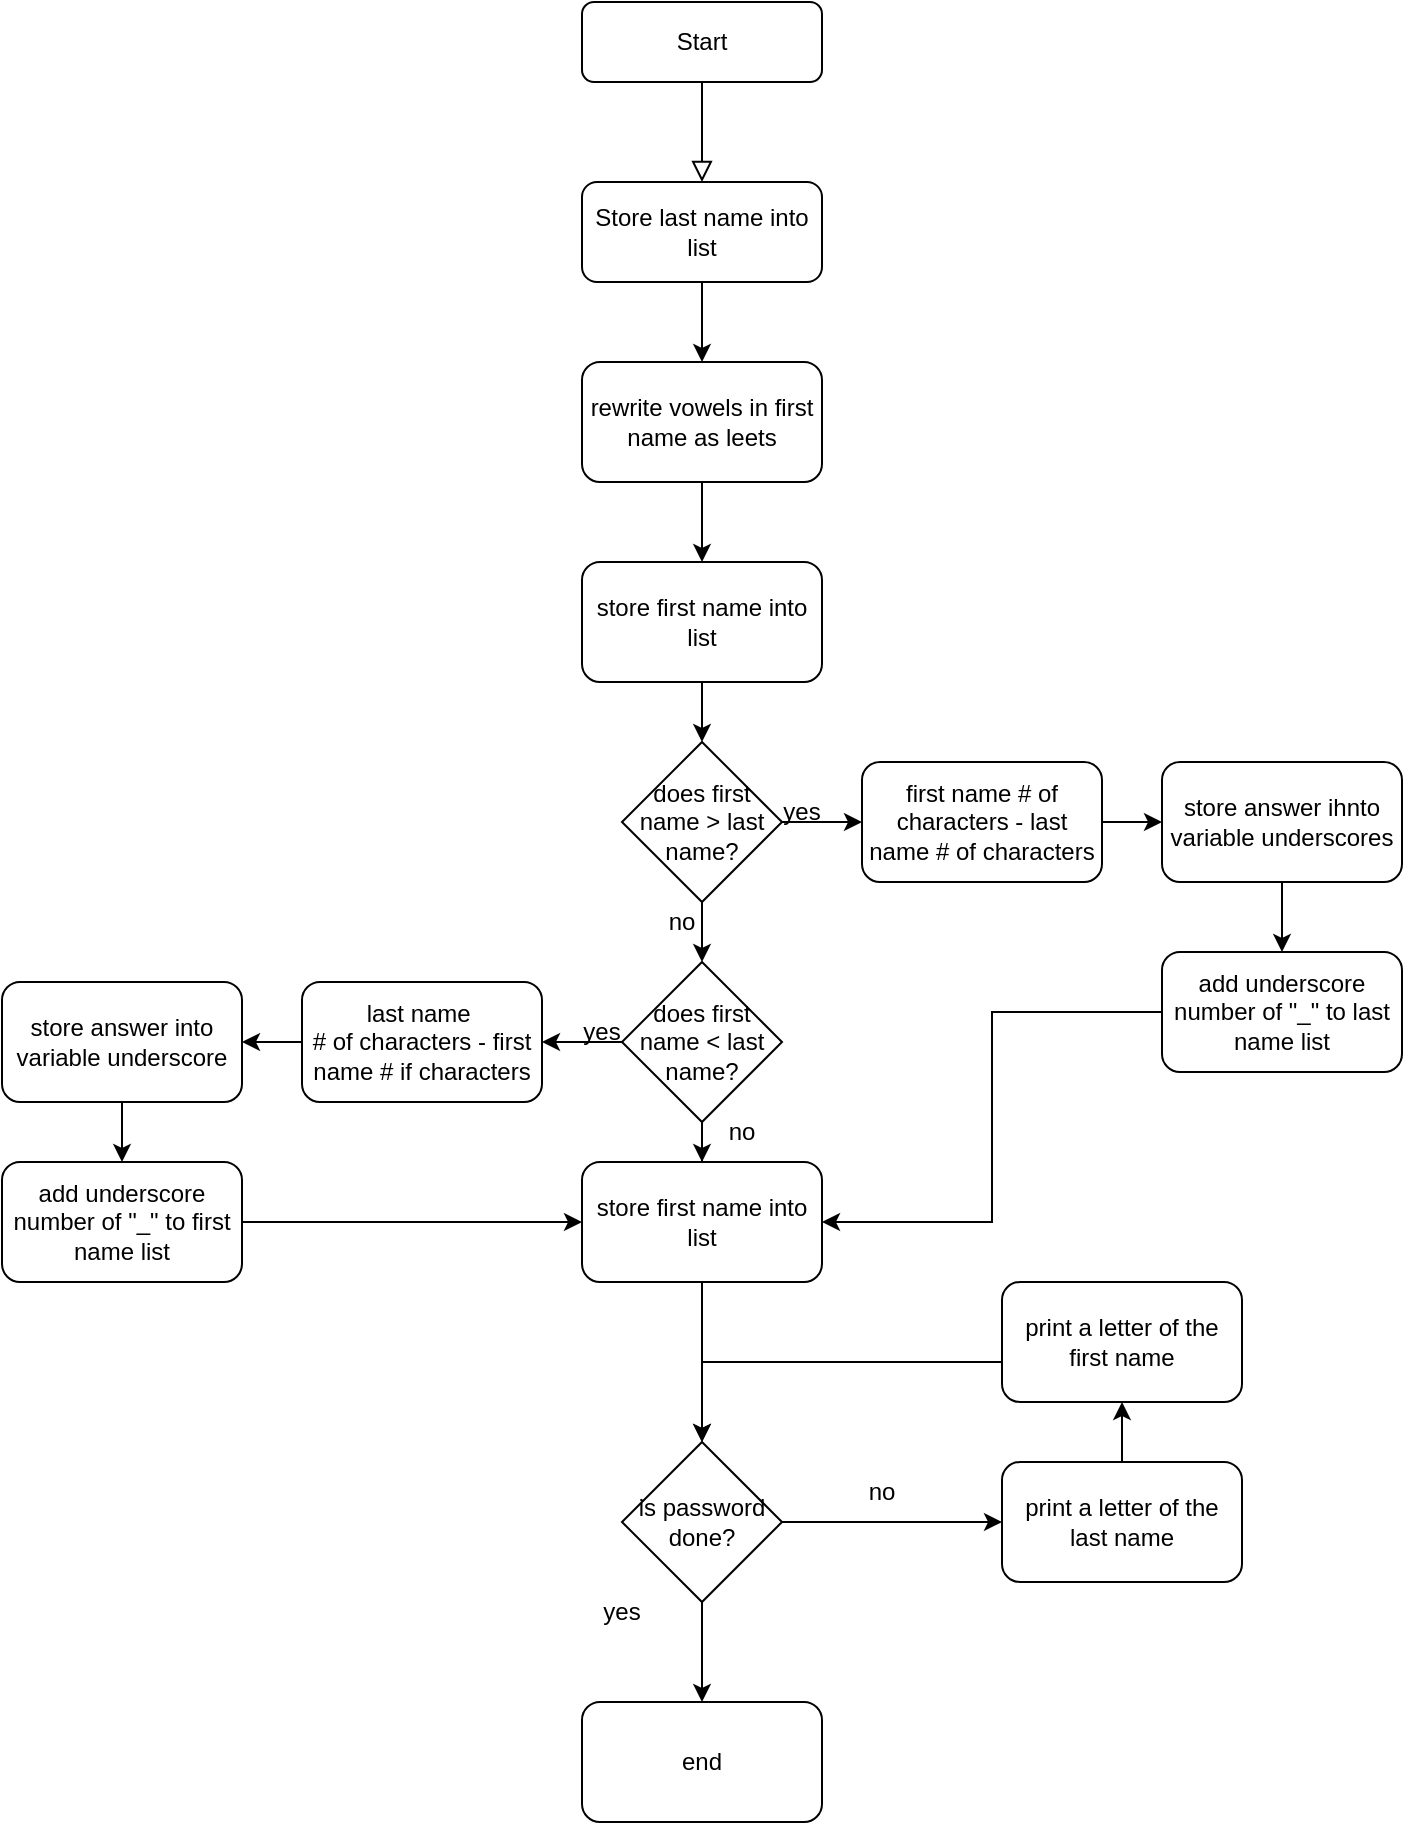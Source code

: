 <mxfile version="22.0.4" type="github">
  <diagram id="C5RBs43oDa-KdzZeNtuy" name="Page-1">
    <mxGraphModel dx="1988" dy="864" grid="1" gridSize="10" guides="1" tooltips="1" connect="1" arrows="1" fold="1" page="0" pageScale="1" pageWidth="827" pageHeight="1169" math="0" shadow="0">
      <root>
        <mxCell id="WIyWlLk6GJQsqaUBKTNV-0" />
        <mxCell id="WIyWlLk6GJQsqaUBKTNV-1" parent="WIyWlLk6GJQsqaUBKTNV-0" />
        <mxCell id="WIyWlLk6GJQsqaUBKTNV-2" value="" style="rounded=0;html=1;jettySize=auto;orthogonalLoop=1;fontSize=11;endArrow=block;endFill=0;endSize=8;strokeWidth=1;shadow=0;labelBackgroundColor=none;edgeStyle=orthogonalEdgeStyle;" parent="WIyWlLk6GJQsqaUBKTNV-1" source="WIyWlLk6GJQsqaUBKTNV-3" edge="1">
          <mxGeometry relative="1" as="geometry">
            <mxPoint x="220" y="170" as="targetPoint" />
          </mxGeometry>
        </mxCell>
        <mxCell id="WIyWlLk6GJQsqaUBKTNV-3" value="Start" style="rounded=1;whiteSpace=wrap;html=1;fontSize=12;glass=0;strokeWidth=1;shadow=0;" parent="WIyWlLk6GJQsqaUBKTNV-1" vertex="1">
          <mxGeometry x="160" y="80" width="120" height="40" as="geometry" />
        </mxCell>
        <mxCell id="rO1yi3JNqAOQRSOr27EJ-2" style="edgeStyle=orthogonalEdgeStyle;rounded=0;orthogonalLoop=1;jettySize=auto;html=1;exitX=0.5;exitY=1;exitDx=0;exitDy=0;entryX=0.5;entryY=0;entryDx=0;entryDy=0;" parent="WIyWlLk6GJQsqaUBKTNV-1" source="rO1yi3JNqAOQRSOr27EJ-0" target="rO1yi3JNqAOQRSOr27EJ-1" edge="1">
          <mxGeometry relative="1" as="geometry" />
        </mxCell>
        <mxCell id="rO1yi3JNqAOQRSOr27EJ-0" value="Store last name into list" style="rounded=1;whiteSpace=wrap;html=1;" parent="WIyWlLk6GJQsqaUBKTNV-1" vertex="1">
          <mxGeometry x="160" y="170" width="120" height="50" as="geometry" />
        </mxCell>
        <mxCell id="rO1yi3JNqAOQRSOr27EJ-4" style="edgeStyle=orthogonalEdgeStyle;rounded=0;orthogonalLoop=1;jettySize=auto;html=1;exitX=0.5;exitY=1;exitDx=0;exitDy=0;" parent="WIyWlLk6GJQsqaUBKTNV-1" source="rO1yi3JNqAOQRSOr27EJ-1" target="rO1yi3JNqAOQRSOr27EJ-3" edge="1">
          <mxGeometry relative="1" as="geometry" />
        </mxCell>
        <mxCell id="rO1yi3JNqAOQRSOr27EJ-1" value="rewrite vowels in first name as leets" style="rounded=1;whiteSpace=wrap;html=1;" parent="WIyWlLk6GJQsqaUBKTNV-1" vertex="1">
          <mxGeometry x="160" y="260" width="120" height="60" as="geometry" />
        </mxCell>
        <mxCell id="rO1yi3JNqAOQRSOr27EJ-11" style="edgeStyle=orthogonalEdgeStyle;rounded=0;orthogonalLoop=1;jettySize=auto;html=1;exitX=0.5;exitY=1;exitDx=0;exitDy=0;entryX=0.5;entryY=0;entryDx=0;entryDy=0;" parent="WIyWlLk6GJQsqaUBKTNV-1" source="rO1yi3JNqAOQRSOr27EJ-3" target="rO1yi3JNqAOQRSOr27EJ-6" edge="1">
          <mxGeometry relative="1" as="geometry" />
        </mxCell>
        <mxCell id="rO1yi3JNqAOQRSOr27EJ-3" value="store first name into list" style="rounded=1;whiteSpace=wrap;html=1;" parent="WIyWlLk6GJQsqaUBKTNV-1" vertex="1">
          <mxGeometry x="160" y="360" width="120" height="60" as="geometry" />
        </mxCell>
        <mxCell id="rO1yi3JNqAOQRSOr27EJ-14" value="" style="edgeStyle=orthogonalEdgeStyle;rounded=0;orthogonalLoop=1;jettySize=auto;html=1;" parent="WIyWlLk6GJQsqaUBKTNV-1" source="rO1yi3JNqAOQRSOr27EJ-6" target="rO1yi3JNqAOQRSOr27EJ-8" edge="1">
          <mxGeometry relative="1" as="geometry" />
        </mxCell>
        <mxCell id="rO1yi3JNqAOQRSOr27EJ-20" value="" style="edgeStyle=orthogonalEdgeStyle;rounded=0;orthogonalLoop=1;jettySize=auto;html=1;" parent="WIyWlLk6GJQsqaUBKTNV-1" source="rO1yi3JNqAOQRSOr27EJ-6" target="rO1yi3JNqAOQRSOr27EJ-10" edge="1">
          <mxGeometry relative="1" as="geometry" />
        </mxCell>
        <mxCell id="rO1yi3JNqAOQRSOr27EJ-6" value="does first name &amp;gt; last name?" style="rhombus;whiteSpace=wrap;html=1;" parent="WIyWlLk6GJQsqaUBKTNV-1" vertex="1">
          <mxGeometry x="180" y="450" width="80" height="80" as="geometry" />
        </mxCell>
        <mxCell id="rO1yi3JNqAOQRSOr27EJ-17" value="" style="edgeStyle=orthogonalEdgeStyle;rounded=0;orthogonalLoop=1;jettySize=auto;html=1;" parent="WIyWlLk6GJQsqaUBKTNV-1" source="rO1yi3JNqAOQRSOr27EJ-7" target="rO1yi3JNqAOQRSOr27EJ-16" edge="1">
          <mxGeometry relative="1" as="geometry" />
        </mxCell>
        <mxCell id="rO1yi3JNqAOQRSOr27EJ-7" value="store answer ihnto variable underscores" style="rounded=1;whiteSpace=wrap;html=1;" parent="WIyWlLk6GJQsqaUBKTNV-1" vertex="1">
          <mxGeometry x="450" y="460" width="120" height="60" as="geometry" />
        </mxCell>
        <mxCell id="rO1yi3JNqAOQRSOr27EJ-15" style="edgeStyle=orthogonalEdgeStyle;rounded=0;orthogonalLoop=1;jettySize=auto;html=1;exitX=1;exitY=0.5;exitDx=0;exitDy=0;entryX=0;entryY=0.5;entryDx=0;entryDy=0;" parent="WIyWlLk6GJQsqaUBKTNV-1" source="rO1yi3JNqAOQRSOr27EJ-8" target="rO1yi3JNqAOQRSOr27EJ-7" edge="1">
          <mxGeometry relative="1" as="geometry" />
        </mxCell>
        <mxCell id="rO1yi3JNqAOQRSOr27EJ-8" value="first name # of characters - last name # of characters" style="rounded=1;whiteSpace=wrap;html=1;" parent="WIyWlLk6GJQsqaUBKTNV-1" vertex="1">
          <mxGeometry x="300" y="460" width="120" height="60" as="geometry" />
        </mxCell>
        <mxCell id="rO1yi3JNqAOQRSOr27EJ-21" value="" style="edgeStyle=orthogonalEdgeStyle;rounded=0;orthogonalLoop=1;jettySize=auto;html=1;" parent="WIyWlLk6GJQsqaUBKTNV-1" source="rO1yi3JNqAOQRSOr27EJ-10" target="rO1yi3JNqAOQRSOr27EJ-19" edge="1">
          <mxGeometry relative="1" as="geometry" />
        </mxCell>
        <mxCell id="rO1yi3JNqAOQRSOr27EJ-39" style="edgeStyle=orthogonalEdgeStyle;rounded=0;orthogonalLoop=1;jettySize=auto;html=1;" parent="WIyWlLk6GJQsqaUBKTNV-1" source="rO1yi3JNqAOQRSOr27EJ-10" target="rO1yi3JNqAOQRSOr27EJ-36" edge="1">
          <mxGeometry relative="1" as="geometry" />
        </mxCell>
        <mxCell id="rO1yi3JNqAOQRSOr27EJ-10" value="does first name &amp;lt; last name?" style="rhombus;whiteSpace=wrap;html=1;" parent="WIyWlLk6GJQsqaUBKTNV-1" vertex="1">
          <mxGeometry x="180" y="560" width="80" height="80" as="geometry" />
        </mxCell>
        <mxCell id="rO1yi3JNqAOQRSOr27EJ-38" style="edgeStyle=orthogonalEdgeStyle;rounded=0;orthogonalLoop=1;jettySize=auto;html=1;entryX=1;entryY=0.5;entryDx=0;entryDy=0;" parent="WIyWlLk6GJQsqaUBKTNV-1" source="rO1yi3JNqAOQRSOr27EJ-16" target="rO1yi3JNqAOQRSOr27EJ-36" edge="1">
          <mxGeometry relative="1" as="geometry" />
        </mxCell>
        <mxCell id="rO1yi3JNqAOQRSOr27EJ-16" value="add underscore number of &quot;_&quot; to last name list" style="rounded=1;whiteSpace=wrap;html=1;" parent="WIyWlLk6GJQsqaUBKTNV-1" vertex="1">
          <mxGeometry x="450" y="555" width="120" height="60" as="geometry" />
        </mxCell>
        <mxCell id="rO1yi3JNqAOQRSOr27EJ-23" value="" style="edgeStyle=orthogonalEdgeStyle;rounded=0;orthogonalLoop=1;jettySize=auto;html=1;" parent="WIyWlLk6GJQsqaUBKTNV-1" source="rO1yi3JNqAOQRSOr27EJ-19" target="rO1yi3JNqAOQRSOr27EJ-22" edge="1">
          <mxGeometry relative="1" as="geometry" />
        </mxCell>
        <mxCell id="rO1yi3JNqAOQRSOr27EJ-19" value="last name&amp;nbsp;&lt;br&gt;# of characters - first name # if characters" style="rounded=1;whiteSpace=wrap;html=1;" parent="WIyWlLk6GJQsqaUBKTNV-1" vertex="1">
          <mxGeometry x="20" y="570" width="120" height="60" as="geometry" />
        </mxCell>
        <mxCell id="rO1yi3JNqAOQRSOr27EJ-25" value="" style="edgeStyle=orthogonalEdgeStyle;rounded=0;orthogonalLoop=1;jettySize=auto;html=1;" parent="WIyWlLk6GJQsqaUBKTNV-1" source="rO1yi3JNqAOQRSOr27EJ-22" target="rO1yi3JNqAOQRSOr27EJ-24" edge="1">
          <mxGeometry relative="1" as="geometry" />
        </mxCell>
        <mxCell id="rO1yi3JNqAOQRSOr27EJ-22" value="store answer into variable underscore" style="rounded=1;whiteSpace=wrap;html=1;" parent="WIyWlLk6GJQsqaUBKTNV-1" vertex="1">
          <mxGeometry x="-130" y="570" width="120" height="60" as="geometry" />
        </mxCell>
        <mxCell id="rO1yi3JNqAOQRSOr27EJ-37" style="edgeStyle=orthogonalEdgeStyle;rounded=0;orthogonalLoop=1;jettySize=auto;html=1;exitX=1;exitY=0.5;exitDx=0;exitDy=0;" parent="WIyWlLk6GJQsqaUBKTNV-1" source="rO1yi3JNqAOQRSOr27EJ-24" target="rO1yi3JNqAOQRSOr27EJ-36" edge="1">
          <mxGeometry relative="1" as="geometry" />
        </mxCell>
        <mxCell id="rO1yi3JNqAOQRSOr27EJ-24" value="add underscore number of &quot;_&quot; to first name list" style="rounded=1;whiteSpace=wrap;html=1;" parent="WIyWlLk6GJQsqaUBKTNV-1" vertex="1">
          <mxGeometry x="-130" y="660" width="120" height="60" as="geometry" />
        </mxCell>
        <mxCell id="rO1yi3JNqAOQRSOr27EJ-26" value="yes" style="text;html=1;strokeColor=none;fillColor=none;align=center;verticalAlign=middle;whiteSpace=wrap;rounded=0;" parent="WIyWlLk6GJQsqaUBKTNV-1" vertex="1">
          <mxGeometry x="240" y="470" width="60" height="30" as="geometry" />
        </mxCell>
        <mxCell id="rO1yi3JNqAOQRSOr27EJ-27" value="no" style="text;html=1;strokeColor=none;fillColor=none;align=center;verticalAlign=middle;whiteSpace=wrap;rounded=0;" parent="WIyWlLk6GJQsqaUBKTNV-1" vertex="1">
          <mxGeometry x="180" y="525" width="60" height="30" as="geometry" />
        </mxCell>
        <mxCell id="rO1yi3JNqAOQRSOr27EJ-28" value="yes" style="text;html=1;strokeColor=none;fillColor=none;align=center;verticalAlign=middle;whiteSpace=wrap;rounded=0;" parent="WIyWlLk6GJQsqaUBKTNV-1" vertex="1">
          <mxGeometry x="140" y="580" width="60" height="30" as="geometry" />
        </mxCell>
        <mxCell id="rO1yi3JNqAOQRSOr27EJ-41" style="edgeStyle=orthogonalEdgeStyle;rounded=0;orthogonalLoop=1;jettySize=auto;html=1;" parent="WIyWlLk6GJQsqaUBKTNV-1" source="rO1yi3JNqAOQRSOr27EJ-36" target="rO1yi3JNqAOQRSOr27EJ-40" edge="1">
          <mxGeometry relative="1" as="geometry" />
        </mxCell>
        <mxCell id="rO1yi3JNqAOQRSOr27EJ-36" value="store first name into list" style="rounded=1;whiteSpace=wrap;html=1;" parent="WIyWlLk6GJQsqaUBKTNV-1" vertex="1">
          <mxGeometry x="160" y="660" width="120" height="60" as="geometry" />
        </mxCell>
        <mxCell id="rO1yi3JNqAOQRSOr27EJ-59" value="" style="edgeStyle=orthogonalEdgeStyle;rounded=0;orthogonalLoop=1;jettySize=auto;html=1;" parent="WIyWlLk6GJQsqaUBKTNV-1" source="rO1yi3JNqAOQRSOr27EJ-40" target="rO1yi3JNqAOQRSOr27EJ-50" edge="1">
          <mxGeometry relative="1" as="geometry" />
        </mxCell>
        <mxCell id="rO1yi3JNqAOQRSOr27EJ-64" value="" style="edgeStyle=orthogonalEdgeStyle;rounded=0;orthogonalLoop=1;jettySize=auto;html=1;" parent="WIyWlLk6GJQsqaUBKTNV-1" source="rO1yi3JNqAOQRSOr27EJ-40" target="rO1yi3JNqAOQRSOr27EJ-62" edge="1">
          <mxGeometry relative="1" as="geometry" />
        </mxCell>
        <mxCell id="rO1yi3JNqAOQRSOr27EJ-40" value="is password done?" style="rhombus;whiteSpace=wrap;html=1;" parent="WIyWlLk6GJQsqaUBKTNV-1" vertex="1">
          <mxGeometry x="180" y="800" width="80" height="80" as="geometry" />
        </mxCell>
        <mxCell id="rO1yi3JNqAOQRSOr27EJ-60" style="edgeStyle=orthogonalEdgeStyle;rounded=0;orthogonalLoop=1;jettySize=auto;html=1;" parent="WIyWlLk6GJQsqaUBKTNV-1" source="rO1yi3JNqAOQRSOr27EJ-42" target="rO1yi3JNqAOQRSOr27EJ-40" edge="1">
          <mxGeometry relative="1" as="geometry">
            <Array as="points">
              <mxPoint x="380" y="760" />
              <mxPoint x="220" y="760" />
            </Array>
          </mxGeometry>
        </mxCell>
        <mxCell id="rO1yi3JNqAOQRSOr27EJ-42" value="print a letter of the first name" style="rounded=1;whiteSpace=wrap;html=1;" parent="WIyWlLk6GJQsqaUBKTNV-1" vertex="1">
          <mxGeometry x="370" y="720" width="120" height="60" as="geometry" />
        </mxCell>
        <mxCell id="rO1yi3JNqAOQRSOr27EJ-45" value="no" style="text;html=1;strokeColor=none;fillColor=none;align=center;verticalAlign=middle;whiteSpace=wrap;rounded=0;" parent="WIyWlLk6GJQsqaUBKTNV-1" vertex="1">
          <mxGeometry x="280" y="810" width="60" height="30" as="geometry" />
        </mxCell>
        <mxCell id="rO1yi3JNqAOQRSOr27EJ-47" value="yes" style="text;html=1;strokeColor=none;fillColor=none;align=center;verticalAlign=middle;whiteSpace=wrap;rounded=0;" parent="WIyWlLk6GJQsqaUBKTNV-1" vertex="1">
          <mxGeometry x="150" y="870" width="60" height="30" as="geometry" />
        </mxCell>
        <mxCell id="rO1yi3JNqAOQRSOr27EJ-50" value="end" style="rounded=1;whiteSpace=wrap;html=1;" parent="WIyWlLk6GJQsqaUBKTNV-1" vertex="1">
          <mxGeometry x="160" y="930" width="120" height="60" as="geometry" />
        </mxCell>
        <mxCell id="rO1yi3JNqAOQRSOr27EJ-65" value="" style="edgeStyle=orthogonalEdgeStyle;rounded=0;orthogonalLoop=1;jettySize=auto;html=1;" parent="WIyWlLk6GJQsqaUBKTNV-1" source="rO1yi3JNqAOQRSOr27EJ-62" target="rO1yi3JNqAOQRSOr27EJ-42" edge="1">
          <mxGeometry relative="1" as="geometry" />
        </mxCell>
        <mxCell id="rO1yi3JNqAOQRSOr27EJ-62" value="print a letter of the last name" style="rounded=1;whiteSpace=wrap;html=1;" parent="WIyWlLk6GJQsqaUBKTNV-1" vertex="1">
          <mxGeometry x="370" y="810" width="120" height="60" as="geometry" />
        </mxCell>
        <mxCell id="YJGNfmJ5R__qSHcPieDu-0" value="no" style="text;html=1;strokeColor=none;fillColor=none;align=center;verticalAlign=middle;whiteSpace=wrap;rounded=0;" vertex="1" parent="WIyWlLk6GJQsqaUBKTNV-1">
          <mxGeometry x="210" y="630" width="60" height="30" as="geometry" />
        </mxCell>
      </root>
    </mxGraphModel>
  </diagram>
</mxfile>
